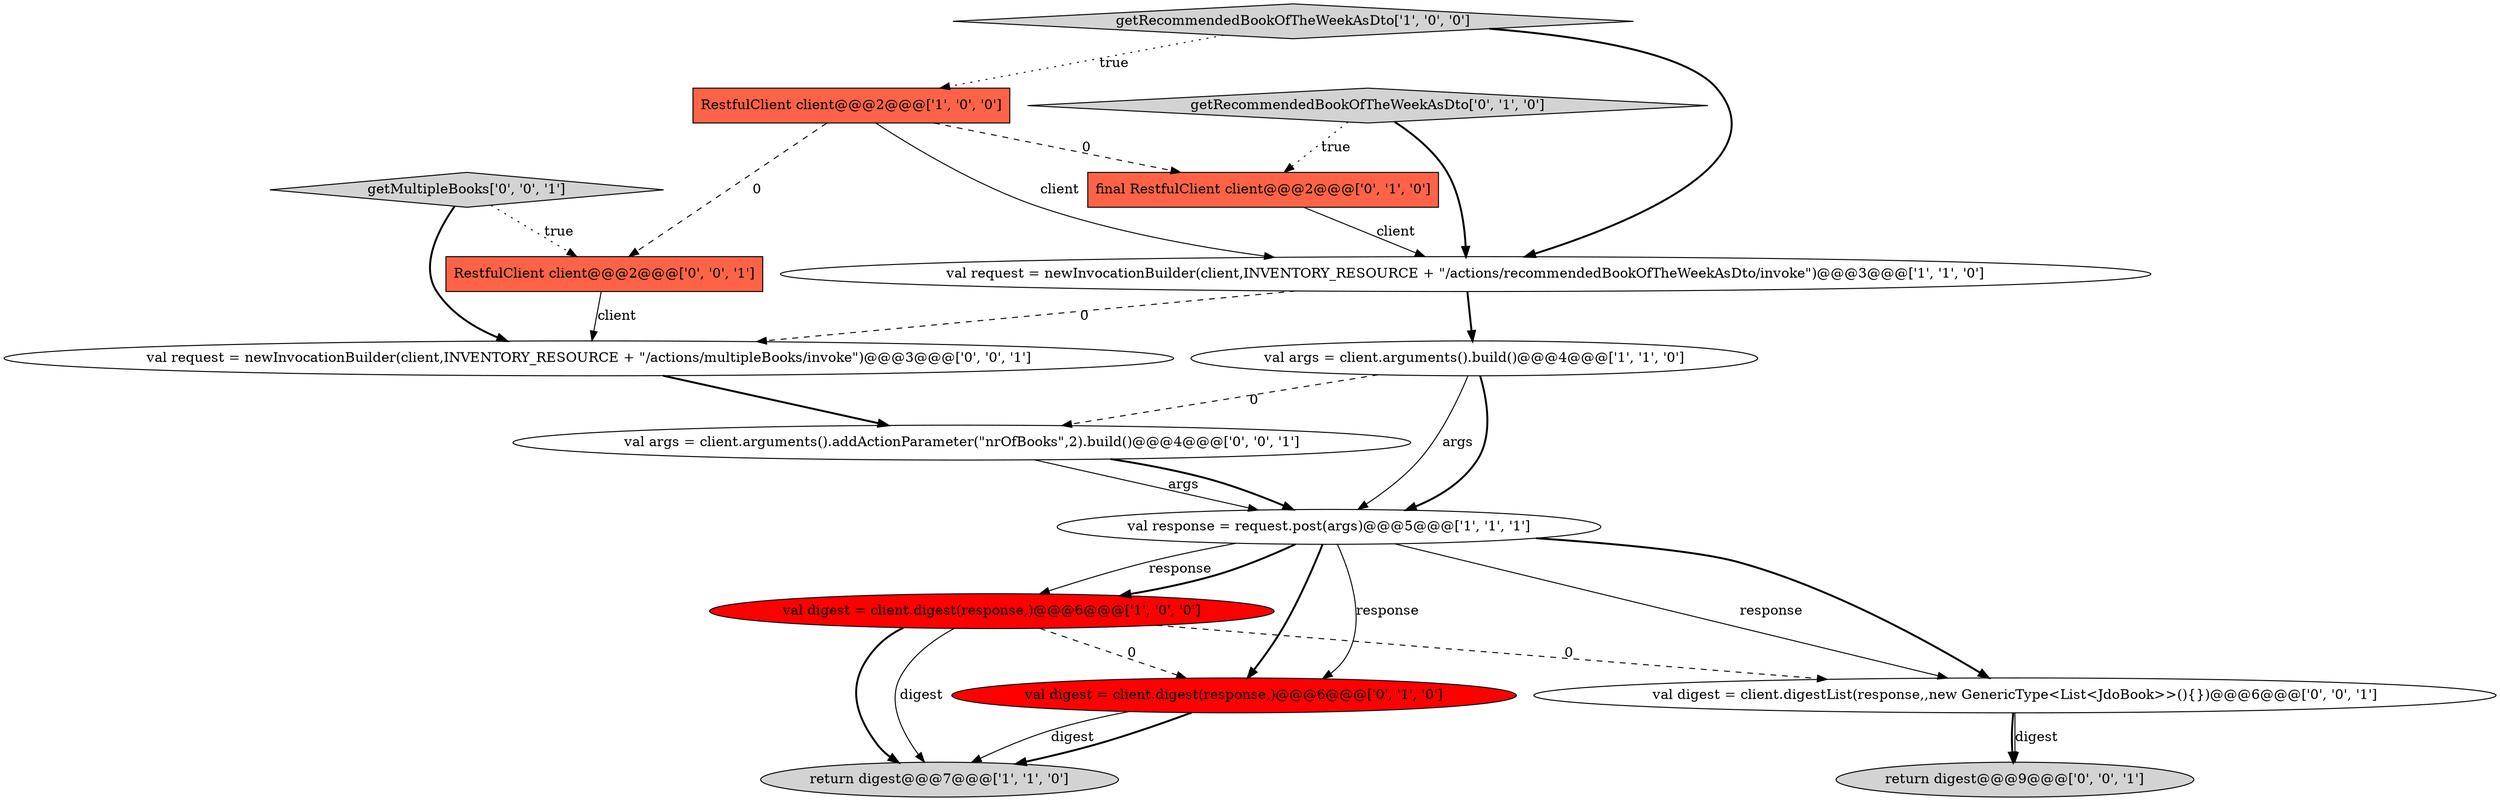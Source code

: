 digraph {
9 [style = filled, label = "final RestfulClient client@@@2@@@['0', '1', '0']", fillcolor = tomato, shape = box image = "AAA1AAABBB2BBB"];
4 [style = filled, label = "val response = request.post(args)@@@5@@@['1', '1', '1']", fillcolor = white, shape = ellipse image = "AAA0AAABBB1BBB"];
0 [style = filled, label = "val request = newInvocationBuilder(client,INVENTORY_RESOURCE + \"/actions/recommendedBookOfTheWeekAsDto/invoke\")@@@3@@@['1', '1', '0']", fillcolor = white, shape = ellipse image = "AAA0AAABBB1BBB"];
11 [style = filled, label = "val request = newInvocationBuilder(client,INVENTORY_RESOURCE + \"/actions/multipleBooks/invoke\")@@@3@@@['0', '0', '1']", fillcolor = white, shape = ellipse image = "AAA0AAABBB3BBB"];
12 [style = filled, label = "return digest@@@9@@@['0', '0', '1']", fillcolor = lightgray, shape = ellipse image = "AAA0AAABBB3BBB"];
7 [style = filled, label = "val digest = client.digest(response,)@@@6@@@['0', '1', '0']", fillcolor = red, shape = ellipse image = "AAA1AAABBB2BBB"];
2 [style = filled, label = "val args = client.arguments().build()@@@4@@@['1', '1', '0']", fillcolor = white, shape = ellipse image = "AAA0AAABBB1BBB"];
8 [style = filled, label = "getRecommendedBookOfTheWeekAsDto['0', '1', '0']", fillcolor = lightgray, shape = diamond image = "AAA0AAABBB2BBB"];
14 [style = filled, label = "val digest = client.digestList(response,,new GenericType<List<JdoBook>>(){})@@@6@@@['0', '0', '1']", fillcolor = white, shape = ellipse image = "AAA0AAABBB3BBB"];
10 [style = filled, label = "val args = client.arguments().addActionParameter(\"nrOfBooks\",2).build()@@@4@@@['0', '0', '1']", fillcolor = white, shape = ellipse image = "AAA0AAABBB3BBB"];
13 [style = filled, label = "RestfulClient client@@@2@@@['0', '0', '1']", fillcolor = tomato, shape = box image = "AAA0AAABBB3BBB"];
3 [style = filled, label = "return digest@@@7@@@['1', '1', '0']", fillcolor = lightgray, shape = ellipse image = "AAA0AAABBB1BBB"];
15 [style = filled, label = "getMultipleBooks['0', '0', '1']", fillcolor = lightgray, shape = diamond image = "AAA0AAABBB3BBB"];
5 [style = filled, label = "getRecommendedBookOfTheWeekAsDto['1', '0', '0']", fillcolor = lightgray, shape = diamond image = "AAA0AAABBB1BBB"];
6 [style = filled, label = "val digest = client.digest(response,)@@@6@@@['1', '0', '0']", fillcolor = red, shape = ellipse image = "AAA1AAABBB1BBB"];
1 [style = filled, label = "RestfulClient client@@@2@@@['1', '0', '0']", fillcolor = tomato, shape = box image = "AAA1AAABBB1BBB"];
6->3 [style = bold, label=""];
4->14 [style = bold, label=""];
4->6 [style = solid, label="response"];
1->0 [style = solid, label="client"];
4->6 [style = bold, label=""];
6->7 [style = dashed, label="0"];
5->1 [style = dotted, label="true"];
0->2 [style = bold, label=""];
7->3 [style = solid, label="digest"];
13->11 [style = solid, label="client"];
1->9 [style = dashed, label="0"];
0->11 [style = dashed, label="0"];
9->0 [style = solid, label="client"];
6->3 [style = solid, label="digest"];
10->4 [style = solid, label="args"];
6->14 [style = dashed, label="0"];
2->4 [style = solid, label="args"];
2->4 [style = bold, label=""];
4->7 [style = bold, label=""];
7->3 [style = bold, label=""];
2->10 [style = dashed, label="0"];
15->13 [style = dotted, label="true"];
1->13 [style = dashed, label="0"];
8->0 [style = bold, label=""];
15->11 [style = bold, label=""];
5->0 [style = bold, label=""];
11->10 [style = bold, label=""];
4->14 [style = solid, label="response"];
14->12 [style = bold, label=""];
10->4 [style = bold, label=""];
8->9 [style = dotted, label="true"];
4->7 [style = solid, label="response"];
14->12 [style = solid, label="digest"];
}
